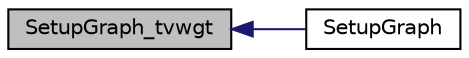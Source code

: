 digraph "SetupGraph_tvwgt"
{
  edge [fontname="Helvetica",fontsize="10",labelfontname="Helvetica",labelfontsize="10"];
  node [fontname="Helvetica",fontsize="10",shape=record];
  rankdir="LR";
  Node39 [label="SetupGraph_tvwgt",height=0.2,width=0.4,color="black", fillcolor="grey75", style="filled", fontcolor="black"];
  Node39 -> Node40 [dir="back",color="midnightblue",fontsize="10",style="solid",fontname="Helvetica"];
  Node40 [label="SetupGraph",height=0.2,width=0.4,color="black", fillcolor="white", style="filled",URL="$dd/d06/libmetis_2proto_8h.html#a9192cba632de98d1759721a5676eaf05"];
}

